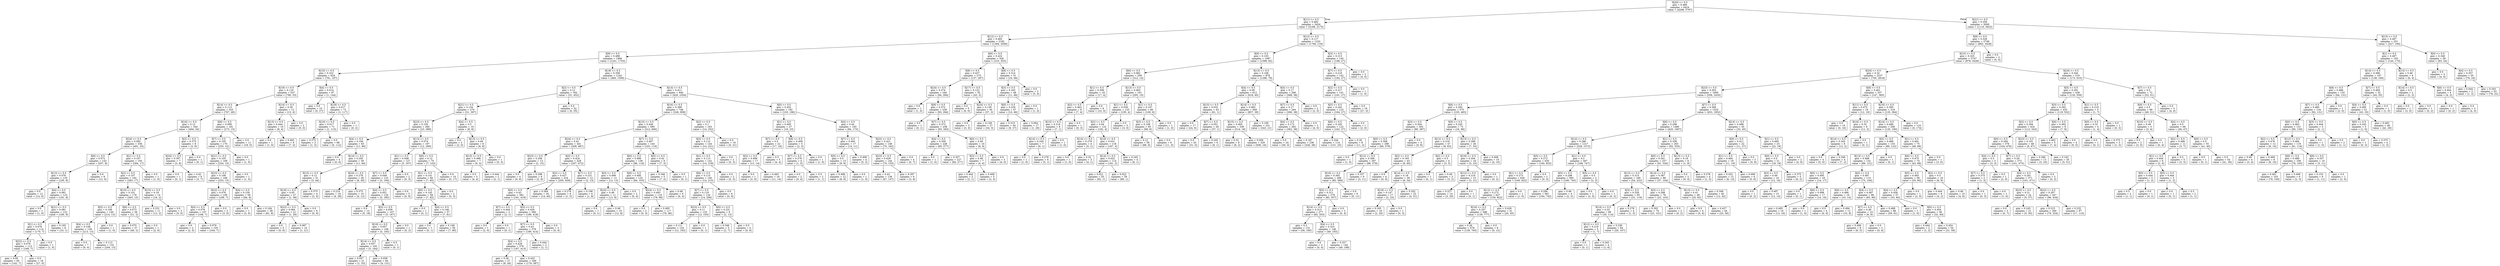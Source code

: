 digraph Tree {
node [shape=box] ;
0 [label="X[20] <= 0.5\ngini = 0.489\nsamples = 6424\nvalue = [4298, 5797]"] ;
1 [label="X[11] <= 0.5\ngini = 0.482\nsamples = 3424\nvalue = [3188, 2175]"] ;
0 -> 1 [labeldistance=2.5, labelangle=45, headlabel="True"] ;
2 [label="X[12] <= 0.5\ngini = 0.482\nsamples = 2192\nvalue = [1394, 2056]"] ;
1 -> 2 ;
3 [label="X[9] <= 0.5\ngini = 0.488\nsamples = 1866\nvalue = [1241, 1703]"] ;
2 -> 3 ;
4 [label="X[10] <= 0.5\ngini = 0.322\nsamples = 624\nvalue = [781, 197]"] ;
3 -> 4 ;
5 [label="X[19] <= 0.5\ngini = 0.119\nsamples = 537\nvalue = [780, 53]"] ;
4 -> 5 ;
6 [label="X[14] <= 0.5\ngini = 0.113\nsamples = 525\nvalue = [767, 49]"] ;
5 -> 6 ;
7 [label="X[16] <= 0.5\ngini = 0.12\nsamples = 344\nvalue = [494, 34]"] ;
6 -> 7 ;
8 [label="X[24] <= 0.5\ngini = 0.092\nsamples = 336\nvalue = [491, 25]"] ;
7 -> 8 ;
9 [label="X[6] <= 0.5\ngini = 0.072\nsamples = 143\nvalue = [207, 8]"] ;
8 -> 9 ;
10 [label="X[13] <= 0.5\ngini = 0.076\nsamples = 135\nvalue = [195, 8]"] ;
9 -> 10 ;
11 [label="gini = 0.0\nsamples = 12\nvalue = [14, 0]"] ;
10 -> 11 ;
12 [label="X[4] <= 0.5\ngini = 0.081\nsamples = 123\nvalue = [181, 8]"] ;
10 -> 12 ;
13 [label="gini = 0.0\nsamples = 1\nvalue = [1, 0]"] ;
12 -> 13 ;
14 [label="X[21] <= 0.5\ngini = 0.081\nsamples = 122\nvalue = [180, 8]"] ;
12 -> 14 ;
15 [label="X[1] <= 0.5\ngini = 0.076\nsamples = 114\nvalue = [170, 7]"] ;
14 -> 15 ;
16 [label="X[22] <= 0.5\ngini = 0.076\nsamples = 113\nvalue = [169, 7]"] ;
15 -> 16 ;
17 [label="gini = 0.09\nsamples = 95\nvalue = [142, 7]"] ;
16 -> 17 ;
18 [label="gini = 0.0\nsamples = 18\nvalue = [27, 0]"] ;
16 -> 18 ;
19 [label="gini = 0.0\nsamples = 1\nvalue = [1, 0]"] ;
15 -> 19 ;
20 [label="gini = 0.165\nsamples = 8\nvalue = [10, 1]"] ;
14 -> 20 ;
21 [label="gini = 0.0\nsamples = 8\nvalue = [12, 0]"] ;
9 -> 21 ;
22 [label="X[1] <= 0.5\ngini = 0.107\nsamples = 193\nvalue = [284, 17]"] ;
8 -> 22 ;
23 [label="X[2] <= 0.5\ngini = 0.107\nsamples = 192\nvalue = [283, 17]"] ;
22 -> 23 ;
24 [label="X[15] <= 0.5\ngini = 0.101\nsamples = 178\nvalue = [265, 15]"] ;
23 -> 24 ;
25 [label="X[5] <= 0.5\ngini = 0.108\nsamples = 140\nvalue = [214, 13]"] ;
24 -> 25 ;
26 [label="X[4] <= 0.5\ngini = 0.108\nsamples = 139\nvalue = [213, 13]"] ;
25 -> 26 ;
27 [label="gini = 0.0\nsamples = 7\nvalue = [9, 0]"] ;
26 -> 27 ;
28 [label="gini = 0.113\nsamples = 132\nvalue = [204, 13]"] ;
26 -> 28 ;
29 [label="gini = 0.0\nsamples = 1\nvalue = [1, 0]"] ;
25 -> 29 ;
30 [label="X[6] <= 0.5\ngini = 0.073\nsamples = 38\nvalue = [51, 2]"] ;
24 -> 30 ;
31 [label="gini = 0.075\nsamples = 37\nvalue = [49, 2]"] ;
30 -> 31 ;
32 [label="gini = 0.0\nsamples = 1\nvalue = [2, 0]"] ;
30 -> 32 ;
33 [label="X[15] <= 0.5\ngini = 0.18\nsamples = 14\nvalue = [18, 2]"] ;
23 -> 33 ;
34 [label="gini = 0.231\nsamples = 11\nvalue = [13, 2]"] ;
33 -> 34 ;
35 [label="gini = 0.0\nsamples = 3\nvalue = [5, 0]"] ;
33 -> 35 ;
36 [label="gini = 0.0\nsamples = 1\nvalue = [1, 0]"] ;
22 -> 36 ;
37 [label="X[2] <= 0.5\ngini = 0.375\nsamples = 8\nvalue = [3, 9]"] ;
7 -> 37 ;
38 [label="X[24] <= 0.5\ngini = 0.397\nsamples = 7\nvalue = [3, 8]"] ;
37 -> 38 ;
39 [label="gini = 0.0\nsamples = 1\nvalue = [0, 1]"] ;
38 -> 39 ;
40 [label="gini = 0.42\nsamples = 6\nvalue = [3, 7]"] ;
38 -> 40 ;
41 [label="gini = 0.0\nsamples = 1\nvalue = [0, 1]"] ;
37 -> 41 ;
42 [label="X[6] <= 0.5\ngini = 0.099\nsamples = 181\nvalue = [273, 15]"] ;
6 -> 42 ;
43 [label="X[7] <= 0.5\ngini = 0.105\nsamples = 170\nvalue = [255, 15]"] ;
42 -> 43 ;
44 [label="X[21] <= 0.5\ngini = 0.105\nsamples = 169\nvalue = [254, 15]"] ;
43 -> 44 ;
45 [label="X[23] <= 0.5\ngini = 0.106\nsamples = 168\nvalue = [253, 15]"] ;
44 -> 45 ;
46 [label="X[22] <= 0.5\ngini = 0.076\nsamples = 109\nvalue = [169, 7]"] ;
45 -> 46 ;
47 [label="X[4] <= 0.5\ngini = 0.078\nsamples = 107\nvalue = [166, 7]"] ;
46 -> 47 ;
48 [label="gini = 0.0\nsamples = 2\nvalue = [2, 0]"] ;
47 -> 48 ;
49 [label="gini = 0.079\nsamples = 105\nvalue = [164, 7]"] ;
47 -> 49 ;
50 [label="gini = 0.0\nsamples = 2\nvalue = [3, 0]"] ;
46 -> 50 ;
51 [label="X[4] <= 0.5\ngini = 0.159\nsamples = 59\nvalue = [84, 8]"] ;
45 -> 51 ;
52 [label="gini = 0.0\nsamples = 1\nvalue = [3, 0]"] ;
51 -> 52 ;
53 [label="gini = 0.164\nsamples = 58\nvalue = [81, 8]"] ;
51 -> 53 ;
54 [label="gini = 0.0\nsamples = 1\nvalue = [1, 0]"] ;
44 -> 54 ;
55 [label="gini = 0.0\nsamples = 1\nvalue = [1, 0]"] ;
43 -> 55 ;
56 [label="gini = 0.0\nsamples = 11\nvalue = [18, 0]"] ;
42 -> 56 ;
57 [label="X[14] <= 0.5\ngini = 0.36\nsamples = 12\nvalue = [13, 4]"] ;
5 -> 57 ;
58 [label="X[13] <= 0.5\ngini = 0.444\nsamples = 10\nvalue = [8, 4]"] ;
57 -> 58 ;
59 [label="gini = 0.0\nsamples = 1\nvalue = [1, 0]"] ;
58 -> 59 ;
60 [label="gini = 0.463\nsamples = 9\nvalue = [7, 4]"] ;
58 -> 60 ;
61 [label="gini = 0.0\nsamples = 2\nvalue = [5, 0]"] ;
57 -> 61 ;
62 [label="X[4] <= 0.5\ngini = 0.014\nsamples = 87\nvalue = [1, 144]"] ;
4 -> 62 ;
63 [label="gini = 0.0\nsamples = 15\nvalue = [0, 27]"] ;
62 -> 63 ;
64 [label="X[18] <= 0.5\ngini = 0.017\nsamples = 72\nvalue = [1, 117]"] ;
62 -> 64 ;
65 [label="X[16] <= 0.5\ngini = 0.017\nsamples = 71\nvalue = [1, 115]"] ;
64 -> 65 ;
66 [label="gini = 0.375\nsamples = 3\nvalue = [1, 3]"] ;
65 -> 66 ;
67 [label="gini = 0.0\nsamples = 68\nvalue = [0, 112]"] ;
65 -> 67 ;
68 [label="gini = 0.0\nsamples = 1\nvalue = [0, 2]"] ;
64 -> 68 ;
69 [label="X[19] <= 0.5\ngini = 0.358\nsamples = 1242\nvalue = [460, 1506]"] ;
3 -> 69 ;
70 [label="X[2] <= 0.5\ngini = 0.12\nsamples = 302\nvalue = [31, 452]"] ;
69 -> 70 ;
71 [label="X[21] <= 0.5\ngini = 0.134\nsamples = 270\nvalue = [31, 397]"] ;
70 -> 71 ;
72 [label="X[23] <= 0.5\ngini = 0.105\nsamples = 260\nvalue = [23, 389]"] ;
71 -> 72 ;
73 [label="X[4] <= 0.5\ngini = 0.194\nsamples = 63\nvalue = [11, 90]"] ;
72 -> 73 ;
74 [label="gini = 0.0\nsamples = 4\nvalue = [0, 6]"] ;
73 -> 74 ;
75 [label="X[14] <= 0.5\ngini = 0.205\nsamples = 59\nvalue = [11, 84]"] ;
73 -> 75 ;
76 [label="X[15] <= 0.5\ngini = 0.12\nsamples = 31\nvalue = [3, 44]"] ;
75 -> 76 ;
77 [label="X[16] <= 0.5\ngini = 0.05\nsamples = 27\nvalue = [1, 38]"] ;
76 -> 77 ;
78 [label="X[22] <= 0.5\ngini = 0.064\nsamples = 21\nvalue = [1, 29]"] ;
77 -> 78 ;
79 [label="gini = 0.0\nsamples = 5\nvalue = [0, 8]"] ;
78 -> 79 ;
80 [label="gini = 0.087\nsamples = 16\nvalue = [1, 21]"] ;
78 -> 80 ;
81 [label="gini = 0.0\nsamples = 6\nvalue = [0, 9]"] ;
77 -> 81 ;
82 [label="gini = 0.375\nsamples = 4\nvalue = [2, 6]"] ;
76 -> 82 ;
83 [label="X[24] <= 0.5\ngini = 0.278\nsamples = 28\nvalue = [8, 40]"] ;
75 -> 83 ;
84 [label="gini = 0.219\nsamples = 18\nvalue = [4, 28]"] ;
83 -> 84 ;
85 [label="gini = 0.375\nsamples = 10\nvalue = [4, 12]"] ;
83 -> 85 ;
86 [label="X[13] <= 0.5\ngini = 0.074\nsamples = 197\nvalue = [12, 299]"] ;
72 -> 86 ;
87 [label="X[1] <= 0.5\ngini = 0.048\nsamples = 127\nvalue = [5, 197]"] ;
86 -> 87 ;
88 [label="X[7] <= 0.5\ngini = 0.049\nsamples = 125\nvalue = [5, 194]"] ;
87 -> 88 ;
89 [label="X[4] <= 0.5\ngini = 0.051\nsamples = 120\nvalue = [5, 185]"] ;
88 -> 89 ;
90 [label="gini = 0.0\nsamples = 13\nvalue = [0, 18]"] ;
89 -> 90 ;
91 [label="X[3] <= 0.5\ngini = 0.056\nsamples = 107\nvalue = [5, 167]"] ;
89 -> 91 ;
92 [label="X[16] <= 0.5\ngini = 0.057\nsamples = 106\nvalue = [5, 165]"] ;
91 -> 92 ;
93 [label="X[14] <= 0.5\ngini = 0.057\nsamples = 105\nvalue = [5, 164]"] ;
92 -> 93 ;
94 [label="gini = 0.057\nsamples = 21\nvalue = [1, 33]"] ;
93 -> 94 ;
95 [label="gini = 0.058\nsamples = 84\nvalue = [4, 131]"] ;
93 -> 95 ;
96 [label="gini = 0.0\nsamples = 1\nvalue = [0, 1]"] ;
92 -> 96 ;
97 [label="gini = 0.0\nsamples = 1\nvalue = [0, 2]"] ;
91 -> 97 ;
98 [label="gini = 0.0\nsamples = 5\nvalue = [0, 9]"] ;
88 -> 98 ;
99 [label="gini = 0.0\nsamples = 2\nvalue = [0, 3]"] ;
87 -> 99 ;
100 [label="X[6] <= 0.5\ngini = 0.12\nsamples = 70\nvalue = [7, 102]"] ;
86 -> 100 ;
101 [label="X[1] <= 0.5\ngini = 0.141\nsamples = 60\nvalue = [7, 85]"] ;
100 -> 101 ;
102 [label="X[0] <= 0.5\ngini = 0.145\nsamples = 58\nvalue = [7, 82]"] ;
101 -> 102 ;
103 [label="gini = 0.0\nsamples = 1\nvalue = [0, 1]"] ;
102 -> 103 ;
104 [label="X[4] <= 0.5\ngini = 0.146\nsamples = 57\nvalue = [7, 81]"] ;
102 -> 104 ;
105 [label="gini = 0.0\nsamples = 1\nvalue = [0, 1]"] ;
104 -> 105 ;
106 [label="gini = 0.148\nsamples = 56\nvalue = [7, 80]"] ;
104 -> 106 ;
107 [label="gini = 0.0\nsamples = 2\nvalue = [0, 3]"] ;
101 -> 107 ;
108 [label="gini = 0.0\nsamples = 10\nvalue = [0, 17]"] ;
100 -> 108 ;
109 [label="X[4] <= 0.5\ngini = 0.5\nsamples = 10\nvalue = [8, 8]"] ;
71 -> 109 ;
110 [label="gini = 0.0\nsamples = 2\nvalue = [2, 0]"] ;
109 -> 110 ;
111 [label="X[13] <= 0.5\ngini = 0.49\nsamples = 8\nvalue = [6, 8]"] ;
109 -> 111 ;
112 [label="X[15] <= 0.5\ngini = 0.496\nsamples = 7\nvalue = [6, 5]"] ;
111 -> 112 ;
113 [label="gini = 0.5\nsamples = 5\nvalue = [4, 4]"] ;
112 -> 113 ;
114 [label="gini = 0.444\nsamples = 2\nvalue = [2, 1]"] ;
112 -> 114 ;
115 [label="gini = 0.0\nsamples = 1\nvalue = [0, 3]"] ;
111 -> 115 ;
116 [label="gini = 0.0\nsamples = 32\nvalue = [0, 55]"] ;
70 -> 116 ;
117 [label="X[14] <= 0.5\ngini = 0.411\nsamples = 940\nvalue = [429, 1054]"] ;
69 -> 117 ;
118 [label="X[16] <= 0.5\ngini = 0.399\nsamples = 748\nvalue = [326, 858]"] ;
117 -> 118 ;
119 [label="X[15] <= 0.5\ngini = 0.449\nsamples = 585\nvalue = [312, 606]"] ;
118 -> 119 ;
120 [label="X[24] <= 0.5\ngini = 0.42\nsamples = 441\nvalue = [209, 487]"] ;
119 -> 120 ;
121 [label="X[23] <= 0.5\ngini = 0.208\nsamples = 13\nvalue = [2, 15]"] ;
120 -> 121 ;
122 [label="gini = 0.0\nsamples = 4\nvalue = [0, 6]"] ;
121 -> 122 ;
123 [label="gini = 0.298\nsamples = 9\nvalue = [2, 9]"] ;
121 -> 123 ;
124 [label="X[3] <= 0.5\ngini = 0.424\nsamples = 428\nvalue = [207, 472]"] ;
120 -> 124 ;
125 [label="X[2] <= 0.5\ngini = 0.427\nsamples = 416\nvalue = [205, 459]"] ;
124 -> 125 ;
126 [label="X[0] <= 0.5\ngini = 0.43\nsamples = 382\nvalue = [191, 419]"] ;
125 -> 126 ;
127 [label="X[7] <= 0.5\ngini = 0.444\nsamples = 2\nvalue = [2, 1]"] ;
126 -> 127 ;
128 [label="gini = 0.0\nsamples = 1\nvalue = [2, 0]"] ;
127 -> 128 ;
129 [label="gini = 0.0\nsamples = 1\nvalue = [0, 1]"] ;
127 -> 129 ;
130 [label="X[5] <= 0.5\ngini = 0.429\nsamples = 380\nvalue = [189, 418]"] ;
126 -> 130 ;
131 [label="X[7] <= 0.5\ngini = 0.43\nsamples = 378\nvalue = [189, 414]"] ;
130 -> 131 ;
132 [label="X[4] <= 0.5\ngini = 0.429\nsamples = 376\nvalue = [187, 413]"] ;
131 -> 132 ;
133 [label="gini = 0.36\nsamples = 27\nvalue = [8, 26]"] ;
132 -> 133 ;
134 [label="gini = 0.432\nsamples = 349\nvalue = [179, 387]"] ;
132 -> 134 ;
135 [label="gini = 0.444\nsamples = 2\nvalue = [2, 1]"] ;
131 -> 135 ;
136 [label="gini = 0.0\nsamples = 2\nvalue = [0, 4]"] ;
130 -> 136 ;
137 [label="gini = 0.384\nsamples = 34\nvalue = [14, 40]"] ;
125 -> 137 ;
138 [label="X[7] <= 0.5\ngini = 0.231\nsamples = 12\nvalue = [2, 13]"] ;
124 -> 138 ;
139 [label="gini = 0.278\nsamples = 6\nvalue = [1, 5]"] ;
138 -> 139 ;
140 [label="gini = 0.198\nsamples = 6\nvalue = [1, 8]"] ;
138 -> 140 ;
141 [label="X[7] <= 0.5\ngini = 0.497\nsamples = 144\nvalue = [103, 119]"] ;
119 -> 141 ;
142 [label="X[0] <= 0.5\ngini = 0.496\nsamples = 138\nvalue = [96, 116]"] ;
141 -> 142 ;
143 [label="X[3] <= 0.5\ngini = 0.499\nsamples = 13\nvalue = [12, 13]"] ;
142 -> 143 ;
144 [label="X[24] <= 0.5\ngini = 0.49\nsamples = 11\nvalue = [12, 9]"] ;
143 -> 144 ;
145 [label="gini = 0.0\nsamples = 1\nvalue = [0, 1]"] ;
144 -> 145 ;
146 [label="gini = 0.48\nsamples = 10\nvalue = [12, 8]"] ;
144 -> 146 ;
147 [label="gini = 0.0\nsamples = 2\nvalue = [0, 4]"] ;
143 -> 147 ;
148 [label="X[6] <= 0.5\ngini = 0.495\nsamples = 125\nvalue = [84, 103]"] ;
142 -> 148 ;
149 [label="X[24] <= 0.5\ngini = 0.493\nsamples = 119\nvalue = [78, 99]"] ;
148 -> 149 ;
150 [label="gini = 0.0\nsamples = 2\nvalue = [0, 3]"] ;
149 -> 150 ;
151 [label="gini = 0.495\nsamples = 117\nvalue = [78, 96]"] ;
149 -> 151 ;
152 [label="gini = 0.48\nsamples = 6\nvalue = [6, 4]"] ;
148 -> 152 ;
153 [label="X[0] <= 0.5\ngini = 0.42\nsamples = 6\nvalue = [7, 3]"] ;
141 -> 153 ;
154 [label="gini = 0.346\nsamples = 5\nvalue = [7, 2]"] ;
153 -> 154 ;
155 [label="gini = 0.0\nsamples = 1\nvalue = [0, 1]"] ;
153 -> 155 ;
156 [label="X[2] <= 0.5\ngini = 0.1\nsamples = 163\nvalue = [14, 252]"] ;
118 -> 156 ;
157 [label="X[5] <= 0.5\ngini = 0.112\nsamples = 144\nvalue = [14, 221]"] ;
156 -> 157 ;
158 [label="X[1] <= 0.5\ngini = 0.113\nsamples = 142\nvalue = [14, 218]"] ;
157 -> 158 ;
159 [label="X[6] <= 0.5\ngini = 0.115\nsamples = 140\nvalue = [14, 215]"] ;
158 -> 159 ;
160 [label="X[7] <= 0.5\ngini = 0.119\nsamples = 134\nvalue = [14, 206]"] ;
159 -> 160 ;
161 [label="X[23] <= 0.5\ngini = 0.11\nsamples = 125\nvalue = [12, 193]"] ;
160 -> 161 ;
162 [label="gini = 0.111\nsamples = 124\nvalue = [12, 192]"] ;
161 -> 162 ;
163 [label="gini = 0.0\nsamples = 1\nvalue = [0, 1]"] ;
161 -> 163 ;
164 [label="X[0] <= 0.5\ngini = 0.231\nsamples = 9\nvalue = [2, 13]"] ;
160 -> 164 ;
165 [label="gini = 0.346\nsamples = 5\nvalue = [2, 7]"] ;
164 -> 165 ;
166 [label="gini = 0.0\nsamples = 4\nvalue = [0, 6]"] ;
164 -> 166 ;
167 [label="gini = 0.0\nsamples = 6\nvalue = [0, 9]"] ;
159 -> 167 ;
168 [label="gini = 0.0\nsamples = 2\nvalue = [0, 3]"] ;
158 -> 168 ;
169 [label="gini = 0.0\nsamples = 2\nvalue = [0, 3]"] ;
157 -> 169 ;
170 [label="gini = 0.0\nsamples = 19\nvalue = [0, 31]"] ;
156 -> 170 ;
171 [label="X[0] <= 0.5\ngini = 0.452\nsamples = 192\nvalue = [103, 196]"] ;
117 -> 171 ;
172 [label="X[1] <= 0.5\ngini = 0.495\nsamples = 27\nvalue = [19, 23]"] ;
171 -> 172 ;
173 [label="X[7] <= 0.5\ngini = 0.5\nsamples = 22\nvalue = [17, 18]"] ;
172 -> 173 ;
174 [label="X[2] <= 0.5\ngini = 0.499\nsamples = 17\nvalue = [13, 14]"] ;
173 -> 174 ;
175 [label="gini = 0.0\nsamples = 1\nvalue = [2, 0]"] ;
174 -> 175 ;
176 [label="gini = 0.493\nsamples = 16\nvalue = [11, 14]"] ;
174 -> 176 ;
177 [label="gini = 0.5\nsamples = 5\nvalue = [4, 4]"] ;
173 -> 177 ;
178 [label="X[6] <= 0.5\ngini = 0.408\nsamples = 5\nvalue = [2, 5]"] ;
172 -> 178 ;
179 [label="X[7] <= 0.5\ngini = 0.278\nsamples = 4\nvalue = [1, 5]"] ;
178 -> 179 ;
180 [label="gini = 0.0\nsamples = 2\nvalue = [0, 4]"] ;
179 -> 180 ;
181 [label="gini = 0.5\nsamples = 2\nvalue = [1, 1]"] ;
179 -> 181 ;
182 [label="gini = 0.0\nsamples = 1\nvalue = [1, 0]"] ;
178 -> 182 ;
183 [label="X[4] <= 0.5\ngini = 0.44\nsamples = 165\nvalue = [84, 173]"] ;
171 -> 183 ;
184 [label="X[7] <= 0.5\ngini = 0.493\nsamples = 17\nvalue = [14, 11]"] ;
183 -> 184 ;
185 [label="X[5] <= 0.5\ngini = 0.5\nsamples = 13\nvalue = [9, 9]"] ;
184 -> 185 ;
186 [label="gini = 0.498\nsamples = 12\nvalue = [8, 9]"] ;
185 -> 186 ;
187 [label="gini = 0.0\nsamples = 1\nvalue = [1, 0]"] ;
185 -> 187 ;
188 [label="gini = 0.408\nsamples = 4\nvalue = [5, 2]"] ;
184 -> 188 ;
189 [label="X[22] <= 0.5\ngini = 0.421\nsamples = 148\nvalue = [70, 162]"] ;
183 -> 189 ;
190 [label="X[23] <= 0.5\ngini = 0.429\nsamples = 144\nvalue = [70, 155]"] ;
189 -> 190 ;
191 [label="gini = 0.43\nsamples = 138\nvalue = [67, 147]"] ;
190 -> 191 ;
192 [label="gini = 0.397\nsamples = 6\nvalue = [3, 8]"] ;
190 -> 192 ;
193 [label="gini = 0.0\nsamples = 4\nvalue = [0, 7]"] ;
189 -> 193 ;
194 [label="X[6] <= 0.5\ngini = 0.422\nsamples = 326\nvalue = [153, 353]"] ;
2 -> 194 ;
195 [label="X[8] <= 0.5\ngini = 0.437\nsamples = 275\nvalue = [137, 287]"] ;
194 -> 195 ;
196 [label="X[24] <= 0.5\ngini = 0.374\nsamples = 240\nvalue = [94, 284]"] ;
195 -> 196 ;
197 [label="gini = 0.0\nsamples = 1\nvalue = [1, 0]"] ;
196 -> 197 ;
198 [label="X[9] <= 0.5\ngini = 0.372\nsamples = 239\nvalue = [93, 284]"] ;
196 -> 198 ;
199 [label="gini = 0.0\nsamples = 1\nvalue = [0, 1]"] ;
198 -> 199 ;
200 [label="X[7] <= 0.5\ngini = 0.372\nsamples = 238\nvalue = [93, 283]"] ;
198 -> 200 ;
201 [label="X[4] <= 0.5\ngini = 0.359\nsamples = 228\nvalue = [85, 277]"] ;
200 -> 201 ;
202 [label="gini = 0.0\nsamples = 1\nvalue = [1, 0]"] ;
201 -> 202 ;
203 [label="gini = 0.357\nsamples = 227\nvalue = [84, 277]"] ;
201 -> 203 ;
204 [label="X[0] <= 0.5\ngini = 0.49\nsamples = 10\nvalue = [8, 6]"] ;
200 -> 204 ;
205 [label="X[3] <= 0.5\ngini = 0.48\nsamples = 7\nvalue = [4, 6]"] ;
204 -> 205 ;
206 [label="gini = 0.444\nsamples = 2\nvalue = [2, 1]"] ;
205 -> 206 ;
207 [label="gini = 0.408\nsamples = 5\nvalue = [2, 5]"] ;
205 -> 207 ;
208 [label="gini = 0.0\nsamples = 3\nvalue = [4, 0]"] ;
204 -> 208 ;
209 [label="X[17] <= 0.5\ngini = 0.122\nsamples = 35\nvalue = [43, 3]"] ;
195 -> 209 ;
210 [label="gini = 0.0\nsamples = 5\nvalue = [6, 0]"] ;
209 -> 210 ;
211 [label="X[24] <= 0.5\ngini = 0.139\nsamples = 30\nvalue = [37, 3]"] ;
209 -> 211 ;
212 [label="gini = 0.0\nsamples = 3\nvalue = [3, 0]"] ;
211 -> 212 ;
213 [label="gini = 0.149\nsamples = 27\nvalue = [34, 3]"] ;
211 -> 213 ;
214 [label="X[8] <= 0.5\ngini = 0.314\nsamples = 51\nvalue = [16, 66]"] ;
194 -> 214 ;
215 [label="X[3] <= 0.5\ngini = 0.245\nsamples = 48\nvalue = [11, 66]"] ;
214 -> 215 ;
216 [label="X[0] <= 0.5\ngini = 0.229\nsamples = 47\nvalue = [10, 66]"] ;
215 -> 216 ;
217 [label="gini = 0.315\nsamples = 30\nvalue = [9, 37]"] ;
216 -> 217 ;
218 [label="gini = 0.064\nsamples = 17\nvalue = [1, 29]"] ;
216 -> 218 ;
219 [label="gini = 0.0\nsamples = 1\nvalue = [1, 0]"] ;
215 -> 219 ;
220 [label="gini = 0.0\nsamples = 3\nvalue = [5, 0]"] ;
214 -> 220 ;
221 [label="X[12] <= 0.5\ngini = 0.117\nsamples = 1232\nvalue = [1794, 119]"] ;
1 -> 221 ;
222 [label="X[0] <= 0.5\ngini = 0.103\nsamples = 1087\nvalue = [1598, 92]"] ;
221 -> 222 ;
223 [label="X[6] <= 0.5\ngini = 0.082\nsamples = 209\nvalue = [312, 14]"] ;
222 -> 223 ;
224 [label="X[1] <= 0.5\ngini = 0.308\nsamples = 18\nvalue = [17, 4]"] ;
223 -> 224 ;
225 [label="X[2] <= 0.5\ngini = 0.463\nsamples = 9\nvalue = [7, 4]"] ;
224 -> 225 ;
226 [label="X[15] <= 0.5\ngini = 0.219\nsamples = 8\nvalue = [7, 1]"] ;
225 -> 226 ;
227 [label="X[14] <= 0.5\ngini = 0.245\nsamples = 7\nvalue = [6, 1]"] ;
226 -> 227 ;
228 [label="gini = 0.0\nsamples = 1\nvalue = [1, 0]"] ;
227 -> 228 ;
229 [label="gini = 0.278\nsamples = 6\nvalue = [5, 1]"] ;
227 -> 229 ;
230 [label="gini = 0.0\nsamples = 1\nvalue = [1, 0]"] ;
226 -> 230 ;
231 [label="gini = 0.0\nsamples = 1\nvalue = [0, 3]"] ;
225 -> 231 ;
232 [label="gini = 0.0\nsamples = 9\nvalue = [10, 0]"] ;
224 -> 232 ;
233 [label="X[13] <= 0.5\ngini = 0.063\nsamples = 191\nvalue = [295, 10]"] ;
223 -> 233 ;
234 [label="X[1] <= 0.5\ngini = 0.039\nsamples = 125\nvalue = [195, 4]"] ;
233 -> 234 ;
235 [label="X[2] <= 0.5\ngini = 0.04\nsamples = 122\nvalue = [192, 4]"] ;
234 -> 235 ;
236 [label="X[14] <= 0.5\ngini = 0.278\nsamples = 4\nvalue = [5, 1]"] ;
235 -> 236 ;
237 [label="gini = 0.0\nsamples = 1\nvalue = [1, 0]"] ;
236 -> 237 ;
238 [label="gini = 0.32\nsamples = 3\nvalue = [4, 1]"] ;
236 -> 238 ;
239 [label="X[16] <= 0.5\ngini = 0.031\nsamples = 118\nvalue = [187, 3]"] ;
235 -> 239 ;
240 [label="X[14] <= 0.5\ngini = 0.022\nsamples = 114\nvalue = [181, 2]"] ;
239 -> 240 ;
241 [label="gini = 0.021\nsamples = 55\nvalue = [92, 1]"] ;
240 -> 241 ;
242 [label="gini = 0.022\nsamples = 59\nvalue = [89, 1]"] ;
240 -> 242 ;
243 [label="gini = 0.245\nsamples = 4\nvalue = [6, 1]"] ;
239 -> 243 ;
244 [label="gini = 0.0\nsamples = 3\nvalue = [3, 0]"] ;
234 -> 244 ;
245 [label="X[1] <= 0.5\ngini = 0.107\nsamples = 66\nvalue = [100, 6]"] ;
233 -> 245 ;
246 [label="X[3] <= 0.5\ngini = 0.108\nsamples = 65\nvalue = [99, 6]"] ;
245 -> 246 ;
247 [label="gini = 0.12\nsamples = 59\nvalue = [88, 6]"] ;
246 -> 247 ;
248 [label="gini = 0.0\nsamples = 6\nvalue = [11, 0]"] ;
246 -> 248 ;
249 [label="gini = 0.0\nsamples = 1\nvalue = [1, 0]"] ;
245 -> 249 ;
250 [label="X[13] <= 0.5\ngini = 0.108\nsamples = 878\nvalue = [1286, 78]"] ;
222 -> 250 ;
251 [label="X[4] <= 0.5\ngini = 0.08\nsamples = 612\nvalue = [918, 40]"] ;
250 -> 251 ;
252 [label="X[15] <= 0.5\ngini = 0.032\nsamples = 43\nvalue = [61, 1]"] ;
251 -> 252 ;
253 [label="gini = 0.0\nsamples = 17\nvalue = [24, 0]"] ;
252 -> 253 ;
254 [label="X[7] <= 0.5\ngini = 0.051\nsamples = 26\nvalue = [37, 1]"] ;
252 -> 254 ;
255 [label="gini = 0.0\nsamples = 20\nvalue = [31, 0]"] ;
254 -> 255 ;
256 [label="gini = 0.245\nsamples = 6\nvalue = [6, 1]"] ;
254 -> 256 ;
257 [label="X[14] <= 0.5\ngini = 0.083\nsamples = 569\nvalue = [857, 39]"] ;
251 -> 257 ;
258 [label="X[15] <= 0.5\ngini = 0.065\nsamples = 338\nvalue = [514, 18]"] ;
257 -> 258 ;
259 [label="gini = 0.32\nsamples = 9\nvalue = [8, 2]"] ;
258 -> 259 ;
260 [label="gini = 0.059\nsamples = 329\nvalue = [506, 16]"] ;
258 -> 260 ;
261 [label="gini = 0.109\nsamples = 231\nvalue = [343, 21]"] ;
257 -> 261 ;
262 [label="X[5] <= 0.5\ngini = 0.17\nsamples = 266\nvalue = [368, 38]"] ;
250 -> 262 ;
263 [label="X[7] <= 0.5\ngini = 0.17\nsamples = 264\nvalue = [366, 38]"] ;
262 -> 263 ;
264 [label="X[4] <= 0.5\ngini = 0.172\nsamples = 262\nvalue = [362, 38]"] ;
263 -> 264 ;
265 [label="gini = 0.0\nsamples = 24\nvalue = [36, 0]"] ;
264 -> 265 ;
266 [label="gini = 0.187\nsamples = 238\nvalue = [326, 38]"] ;
264 -> 266 ;
267 [label="gini = 0.0\nsamples = 2\nvalue = [4, 0]"] ;
263 -> 267 ;
268 [label="gini = 0.0\nsamples = 2\nvalue = [2, 0]"] ;
262 -> 268 ;
269 [label="X[3] <= 0.5\ngini = 0.213\nsamples = 145\nvalue = [196, 27]"] ;
221 -> 269 ;
270 [label="X[7] <= 0.5\ngini = 0.216\nsamples = 142\nvalue = [192, 27]"] ;
269 -> 270 ;
271 [label="X[2] <= 0.5\ngini = 0.217\nsamples = 141\nvalue = [191, 27]"] ;
270 -> 271 ;
272 [label="X[5] <= 0.5\ngini = 0.243\nsamples = 123\nvalue = [164, 27]"] ;
271 -> 272 ;
273 [label="X[6] <= 0.5\ngini = 0.245\nsamples = 122\nvalue = [162, 27]"] ;
272 -> 273 ;
274 [label="gini = 0.244\nsamples = 114\nvalue = [151, 25]"] ;
273 -> 274 ;
275 [label="gini = 0.26\nsamples = 8\nvalue = [11, 2]"] ;
273 -> 275 ;
276 [label="gini = 0.0\nsamples = 1\nvalue = [2, 0]"] ;
272 -> 276 ;
277 [label="gini = 0.0\nsamples = 18\nvalue = [27, 0]"] ;
271 -> 277 ;
278 [label="gini = 0.0\nsamples = 1\nvalue = [1, 0]"] ;
270 -> 278 ;
279 [label="gini = 0.0\nsamples = 3\nvalue = [4, 0]"] ;
269 -> 279 ;
280 [label="X[21] <= 0.5\ngini = 0.359\nsamples = 3000\nvalue = [1110, 3622]"] ;
0 -> 280 [labeldistance=2.5, labelangle=-45, headlabel="False"] ;
281 [label="X[8] <= 0.5\ngini = 0.326\nsamples = 2749\nvalue = [883, 3428]"] ;
280 -> 281 ;
282 [label="X[15] <= 0.5\ngini = 0.325\nsamples = 2747\nvalue = [878, 3428]"] ;
281 -> 282 ;
283 [label="X[24] <= 0.5\ngini = 0.32\nsamples = 2237\nvalue = [705, 2818]"] ;
282 -> 283 ;
284 [label="X[23] <= 0.5\ngini = 0.303\nsamples = 1900\nvalue = [558, 2435]"] ;
283 -> 284 ;
285 [label="X[6] <= 0.5\ngini = 0.293\nsamples = 375\nvalue = [105, 483]"] ;
284 -> 285 ;
286 [label="X[3] <= 0.5\ngini = 0.304\nsamples = 302\nvalue = [89, 387]"] ;
285 -> 286 ;
287 [label="X[0] <= 0.5\ngini = 0.308\nsamples = 298\nvalue = [89, 379]"] ;
286 -> 287 ;
288 [label="gini = 0.0\nsamples = 1\nvalue = [1, 0]"] ;
287 -> 288 ;
289 [label="X[12] <= 0.5\ngini = 0.306\nsamples = 297\nvalue = [88, 379]"] ;
287 -> 289 ;
290 [label="X[16] <= 0.5\ngini = 0.305\nsamples = 288\nvalue = [85, 368]"] ;
289 -> 290 ;
291 [label="X[5] <= 0.5\ngini = 0.311\nsamples = 279\nvalue = [85, 357]"] ;
290 -> 291 ;
292 [label="X[14] <= 0.5\ngini = 0.313\nsamples = 277\nvalue = [85, 353]"] ;
291 -> 292 ;
293 [label="gini = 0.3\nsamples = 131\nvalue = [36, 160]"] ;
292 -> 293 ;
294 [label="X[4] <= 0.5\ngini = 0.323\nsamples = 146\nvalue = [49, 193]"] ;
292 -> 294 ;
295 [label="gini = 0.0\nsamples = 2\nvalue = [0, 4]"] ;
294 -> 295 ;
296 [label="gini = 0.327\nsamples = 144\nvalue = [49, 189]"] ;
294 -> 296 ;
297 [label="gini = 0.0\nsamples = 2\nvalue = [0, 4]"] ;
291 -> 297 ;
298 [label="gini = 0.0\nsamples = 9\nvalue = [0, 11]"] ;
290 -> 298 ;
299 [label="gini = 0.337\nsamples = 9\nvalue = [3, 11]"] ;
289 -> 299 ;
300 [label="gini = 0.0\nsamples = 4\nvalue = [0, 8]"] ;
286 -> 300 ;
301 [label="X[0] <= 0.5\ngini = 0.245\nsamples = 73\nvalue = [16, 96]"] ;
285 -> 301 ;
302 [label="X[12] <= 0.5\ngini = 0.219\nsamples = 47\nvalue = [9, 63]"] ;
301 -> 302 ;
303 [label="X[2] <= 0.5\ngini = 0.165\nsamples = 43\nvalue = [6, 60]"] ;
302 -> 303 ;
304 [label="gini = 0.0\nsamples = 4\nvalue = [0, 6]"] ;
303 -> 304 ;
305 [label="X[14] <= 0.5\ngini = 0.18\nsamples = 39\nvalue = [6, 54]"] ;
303 -> 305 ;
306 [label="X[16] <= 0.5\ngini = 0.147\nsamples = 17\nvalue = [2, 23]"] ;
305 -> 306 ;
307 [label="gini = 0.165\nsamples = 16\nvalue = [2, 20]"] ;
306 -> 307 ;
308 [label="gini = 0.0\nsamples = 1\nvalue = [0, 3]"] ;
306 -> 308 ;
309 [label="gini = 0.202\nsamples = 22\nvalue = [4, 31]"] ;
305 -> 309 ;
310 [label="X[2] <= 0.5\ngini = 0.5\nsamples = 4\nvalue = [3, 3]"] ;
302 -> 310 ;
311 [label="gini = 0.0\nsamples = 1\nvalue = [0, 1]"] ;
310 -> 311 ;
312 [label="gini = 0.48\nsamples = 3\nvalue = [3, 2]"] ;
310 -> 312 ;
313 [label="X[13] <= 0.5\ngini = 0.289\nsamples = 26\nvalue = [7, 33]"] ;
301 -> 313 ;
314 [label="X[16] <= 0.5\ngini = 0.204\nsamples = 16\nvalue = [3, 23]"] ;
313 -> 314 ;
315 [label="X[12] <= 0.5\ngini = 0.219\nsamples = 15\nvalue = [3, 21]"] ;
314 -> 315 ;
316 [label="gini = 0.227\nsamples = 14\nvalue = [3, 20]"] ;
315 -> 316 ;
317 [label="gini = 0.0\nsamples = 1\nvalue = [0, 1]"] ;
315 -> 317 ;
318 [label="gini = 0.0\nsamples = 1\nvalue = [0, 2]"] ;
314 -> 318 ;
319 [label="gini = 0.408\nsamples = 10\nvalue = [4, 10]"] ;
313 -> 319 ;
320 [label="X[7] <= 0.5\ngini = 0.306\nsamples = 1525\nvalue = [453, 1952]"] ;
284 -> 320 ;
321 [label="X[6] <= 0.5\ngini = 0.296\nsamples = 1480\nvalue = [420, 1907]"] ;
320 -> 321 ;
322 [label="X[14] <= 0.5\ngini = 0.286\nsamples = 1217\nvalue = [328, 1572]"] ;
321 -> 322 ;
323 [label="X[5] <= 0.5\ngini = 0.272\nsamples = 630\nvalue = [160, 825]"] ;
322 -> 323 ;
324 [label="X[1] <= 0.5\ngini = 0.273\nsamples = 628\nvalue = [160, 822]"] ;
323 -> 324 ;
325 [label="X[12] <= 0.5\ngini = 0.272\nsamples = 627\nvalue = [159, 822]"] ;
324 -> 325 ;
326 [label="X[16] <= 0.5\ngini = 0.257\nsamples = 586\nvalue = [139, 777]"] ;
325 -> 326 ;
327 [label="gini = 0.26\nsamples = 578\nvalue = [139, 765]"] ;
326 -> 327 ;
328 [label="gini = 0.0\nsamples = 8\nvalue = [0, 12]"] ;
326 -> 328 ;
329 [label="gini = 0.426\nsamples = 41\nvalue = [20, 45]"] ;
325 -> 329 ;
330 [label="gini = 0.0\nsamples = 1\nvalue = [1, 0]"] ;
324 -> 330 ;
331 [label="gini = 0.0\nsamples = 2\nvalue = [0, 3]"] ;
323 -> 331 ;
332 [label="X[1] <= 0.5\ngini = 0.3\nsamples = 587\nvalue = [168, 747]"] ;
322 -> 332 ;
333 [label="X[5] <= 0.5\ngini = 0.298\nsamples = 585\nvalue = [166, 745]"] ;
332 -> 333 ;
334 [label="gini = 0.296\nsamples = 581\nvalue = [164, 742]"] ;
333 -> 334 ;
335 [label="gini = 0.48\nsamples = 4\nvalue = [2, 3]"] ;
333 -> 335 ;
336 [label="X[5] <= 0.5\ngini = 0.5\nsamples = 2\nvalue = [2, 2]"] ;
332 -> 336 ;
337 [label="gini = 0.0\nsamples = 1\nvalue = [2, 0]"] ;
336 -> 337 ;
338 [label="gini = 0.0\nsamples = 1\nvalue = [0, 2]"] ;
336 -> 338 ;
339 [label="X[1] <= 0.5\ngini = 0.338\nsamples = 263\nvalue = [92, 335]"] ;
321 -> 339 ;
340 [label="X[0] <= 0.5\ngini = 0.341\nsamples = 257\nvalue = [91, 326]"] ;
339 -> 340 ;
341 [label="X[13] <= 0.5\ngini = 0.315\nsamples = 169\nvalue = [54, 222]"] ;
340 -> 341 ;
342 [label="X[3] <= 0.5\ngini = 0.328\nsamples = 93\nvalue = [31, 119]"] ;
341 -> 342 ;
343 [label="X[14] <= 0.5\ngini = 0.33\nsamples = 89\nvalue = [30, 114]"] ;
342 -> 343 ;
344 [label="X[12] <= 0.5\ngini = 0.219\nsamples = 5\nvalue = [1, 7]"] ;
343 -> 344 ;
345 [label="gini = 0.0\nsamples = 1\nvalue = [0, 1]"] ;
344 -> 345 ;
346 [label="gini = 0.245\nsamples = 4\nvalue = [1, 6]"] ;
344 -> 346 ;
347 [label="gini = 0.336\nsamples = 84\nvalue = [29, 107]"] ;
343 -> 347 ;
348 [label="gini = 0.278\nsamples = 4\nvalue = [1, 5]"] ;
342 -> 348 ;
349 [label="X[3] <= 0.5\ngini = 0.298\nsamples = 76\nvalue = [23, 103]"] ;
341 -> 349 ;
350 [label="gini = 0.302\nsamples = 74\nvalue = [23, 101]"] ;
349 -> 350 ;
351 [label="gini = 0.0\nsamples = 2\nvalue = [0, 2]"] ;
349 -> 351 ;
352 [label="X[14] <= 0.5\ngini = 0.387\nsamples = 88\nvalue = [37, 104]"] ;
340 -> 352 ;
353 [label="X[13] <= 0.5\ngini = 0.41\nsamples = 48\nvalue = [25, 62]"] ;
352 -> 353 ;
354 [label="gini = 0.0\nsamples = 4\nvalue = [0, 6]"] ;
353 -> 354 ;
355 [label="gini = 0.427\nsamples = 44\nvalue = [25, 56]"] ;
353 -> 355 ;
356 [label="gini = 0.346\nsamples = 40\nvalue = [12, 42]"] ;
352 -> 356 ;
357 [label="X[13] <= 0.5\ngini = 0.18\nsamples = 6\nvalue = [1, 9]"] ;
339 -> 357 ;
358 [label="gini = 0.0\nsamples = 2\nvalue = [0, 4]"] ;
357 -> 358 ;
359 [label="gini = 0.278\nsamples = 4\nvalue = [1, 5]"] ;
357 -> 359 ;
360 [label="X[14] <= 0.5\ngini = 0.488\nsamples = 45\nvalue = [33, 45]"] ;
320 -> 360 ;
361 [label="X[0] <= 0.5\ngini = 0.411\nsamples = 22\nvalue = [11, 27]"] ;
360 -> 361 ;
362 [label="X[1] <= 0.5\ngini = 0.464\nsamples = 19\nvalue = [11, 19]"] ;
361 -> 362 ;
363 [label="gini = 0.432\nsamples = 13\nvalue = [6, 13]"] ;
362 -> 363 ;
364 [label="gini = 0.496\nsamples = 6\nvalue = [5, 6]"] ;
362 -> 364 ;
365 [label="gini = 0.0\nsamples = 3\nvalue = [0, 8]"] ;
361 -> 365 ;
366 [label="X[1] <= 0.5\ngini = 0.495\nsamples = 23\nvalue = [22, 18]"] ;
360 -> 366 ;
367 [label="X[0] <= 0.5\ngini = 0.5\nsamples = 21\nvalue = [18, 18]"] ;
366 -> 367 ;
368 [label="X[3] <= 0.5\ngini = 0.49\nsamples = 16\nvalue = [12, 16]"] ;
367 -> 368 ;
369 [label="gini = 0.0\nsamples = 1\nvalue = [0, 2]"] ;
368 -> 369 ;
370 [label="gini = 0.497\nsamples = 15\nvalue = [12, 14]"] ;
368 -> 370 ;
371 [label="gini = 0.375\nsamples = 5\nvalue = [6, 2]"] ;
367 -> 371 ;
372 [label="gini = 0.0\nsamples = 2\nvalue = [4, 0]"] ;
366 -> 372 ;
373 [label="X[9] <= 0.5\ngini = 0.401\nsamples = 337\nvalue = [147, 383]"] ;
283 -> 373 ;
374 [label="X[11] <= 0.5\ngini = 0.475\nsamples = 19\nvalue = [12, 19]"] ;
373 -> 374 ;
375 [label="gini = 0.0\nsamples = 10\nvalue = [0, 16]"] ;
374 -> 375 ;
376 [label="X[16] <= 0.5\ngini = 0.32\nsamples = 9\nvalue = [12, 3]"] ;
374 -> 376 ;
377 [label="X[14] <= 0.5\ngini = 0.245\nsamples = 8\nvalue = [12, 2]"] ;
376 -> 377 ;
378 [label="gini = 0.0\nsamples = 4\nvalue = [5, 0]"] ;
377 -> 378 ;
379 [label="gini = 0.346\nsamples = 4\nvalue = [7, 2]"] ;
377 -> 379 ;
380 [label="gini = 0.0\nsamples = 1\nvalue = [0, 1]"] ;
376 -> 380 ;
381 [label="X[16] <= 0.5\ngini = 0.395\nsamples = 318\nvalue = [135, 364]"] ;
373 -> 381 ;
382 [label="X[14] <= 0.5\ngini = 0.486\nsamples = 208\nvalue = [135, 190]"] ;
381 -> 382 ;
383 [label="X[5] <= 0.5\ngini = 0.488\nsamples = 133\nvalue = [89, 122]"] ;
382 -> 383 ;
384 [label="X[13] <= 0.5\ngini = 0.488\nsamples = 132\nvalue = [89, 121]"] ;
383 -> 384 ;
385 [label="X[0] <= 0.5\ngini = 0.495\nsamples = 18\nvalue = [14, 17]"] ;
384 -> 385 ;
386 [label="gini = 0.0\nsamples = 1\nvalue = [0, 1]"] ;
385 -> 386 ;
387 [label="X[6] <= 0.5\ngini = 0.498\nsamples = 17\nvalue = [14, 16]"] ;
385 -> 387 ;
388 [label="gini = 0.495\nsamples = 16\nvalue = [13, 16]"] ;
387 -> 388 ;
389 [label="gini = 0.0\nsamples = 1\nvalue = [1, 0]"] ;
387 -> 389 ;
390 [label="X[0] <= 0.5\ngini = 0.487\nsamples = 114\nvalue = [75, 104]"] ;
384 -> 390 ;
391 [label="X[6] <= 0.5\ngini = 0.486\nsamples = 16\nvalue = [10, 14]"] ;
390 -> 391 ;
392 [label="gini = 0.0\nsamples = 4\nvalue = [0, 6]"] ;
391 -> 392 ;
393 [label="gini = 0.494\nsamples = 12\nvalue = [10, 8]"] ;
391 -> 393 ;
394 [label="X[4] <= 0.5\ngini = 0.487\nsamples = 98\nvalue = [65, 90]"] ;
390 -> 394 ;
395 [label="X[7] <= 0.5\ngini = 0.48\nsamples = 10\nvalue = [6, 9]"] ;
394 -> 395 ;
396 [label="gini = 0.496\nsamples = 8\nvalue = [6, 5]"] ;
395 -> 396 ;
397 [label="gini = 0.0\nsamples = 2\nvalue = [0, 4]"] ;
395 -> 397 ;
398 [label="gini = 0.488\nsamples = 88\nvalue = [59, 81]"] ;
394 -> 398 ;
399 [label="gini = 0.0\nsamples = 1\nvalue = [0, 1]"] ;
383 -> 399 ;
400 [label="X[1] <= 0.5\ngini = 0.481\nsamples = 75\nvalue = [46, 68]"] ;
382 -> 400 ;
401 [label="X[6] <= 0.5\ngini = 0.475\nsamples = 74\nvalue = [43, 68]"] ;
400 -> 401 ;
402 [label="X[5] <= 0.5\ngini = 0.465\nsamples = 58\nvalue = [35, 60]"] ;
401 -> 402 ;
403 [label="X[4] <= 0.5\ngini = 0.458\nsamples = 57\nvalue = [33, 60]"] ;
402 -> 403 ;
404 [label="gini = 0.0\nsamples = 1\nvalue = [1, 0]"] ;
403 -> 404 ;
405 [label="X[0] <= 0.5\ngini = 0.454\nsamples = 56\nvalue = [32, 60]"] ;
403 -> 405 ;
406 [label="gini = 0.444\nsamples = 2\nvalue = [1, 2]"] ;
405 -> 406 ;
407 [label="gini = 0.454\nsamples = 54\nvalue = [31, 58]"] ;
405 -> 407 ;
408 [label="gini = 0.0\nsamples = 1\nvalue = [2, 0]"] ;
402 -> 408 ;
409 [label="X[2] <= 0.5\ngini = 0.5\nsamples = 16\nvalue = [8, 8]"] ;
401 -> 409 ;
410 [label="gini = 0.444\nsamples = 6\nvalue = [4, 2]"] ;
409 -> 410 ;
411 [label="gini = 0.48\nsamples = 10\nvalue = [4, 6]"] ;
409 -> 411 ;
412 [label="gini = 0.0\nsamples = 1\nvalue = [3, 0]"] ;
400 -> 412 ;
413 [label="gini = 0.0\nsamples = 110\nvalue = [0, 174]"] ;
381 -> 413 ;
414 [label="X[24] <= 0.5\ngini = 0.344\nsamples = 510\nvalue = [173, 610]"] ;
282 -> 414 ;
415 [label="X[5] <= 0.5\ngini = 0.291\nsamples = 438\nvalue = [120, 559]"] ;
414 -> 415 ;
416 [label="X[3] <= 0.5\ngini = 0.292\nsamples = 433\nvalue = [119, 552]"] ;
415 -> 416 ;
417 [label="X[2] <= 0.5\ngini = 0.284\nsamples = 424\nvalue = [112, 543]"] ;
416 -> 417 ;
418 [label="X[0] <= 0.5\ngini = 0.294\nsamples = 376\nvalue = [104, 476]"] ;
417 -> 418 ;
419 [label="X[4] <= 0.5\ngini = 0.5\nsamples = 3\nvalue = [3, 3]"] ;
418 -> 419 ;
420 [label="X[7] <= 0.5\ngini = 0.375\nsamples = 2\nvalue = [1, 3]"] ;
419 -> 420 ;
421 [label="gini = 0.0\nsamples = 1\nvalue = [0, 3]"] ;
420 -> 421 ;
422 [label="gini = 0.0\nsamples = 1\nvalue = [1, 0]"] ;
420 -> 422 ;
423 [label="gini = 0.0\nsamples = 1\nvalue = [2, 0]"] ;
419 -> 423 ;
424 [label="X[7] <= 0.5\ngini = 0.29\nsamples = 373\nvalue = [101, 473]"] ;
418 -> 424 ;
425 [label="X[4] <= 0.5\ngini = 0.291\nsamples = 371\nvalue = [101, 471]"] ;
424 -> 425 ;
426 [label="X[23] <= 0.5\ngini = 0.21\nsamples = 24\nvalue = [5, 37]"] ;
425 -> 426 ;
427 [label="gini = 0.0\nsamples = 3\nvalue = [0, 7]"] ;
426 -> 427 ;
428 [label="gini = 0.245\nsamples = 21\nvalue = [5, 30]"] ;
426 -> 428 ;
429 [label="X[22] <= 0.5\ngini = 0.297\nsamples = 347\nvalue = [96, 434]"] ;
425 -> 429 ;
430 [label="gini = 0.315\nsamples = 260\nvalue = [79, 324]"] ;
429 -> 430 ;
431 [label="gini = 0.232\nsamples = 87\nvalue = [17, 110]"] ;
429 -> 431 ;
432 [label="gini = 0.0\nsamples = 2\nvalue = [0, 2]"] ;
424 -> 432 ;
433 [label="X[23] <= 0.5\ngini = 0.191\nsamples = 48\nvalue = [8, 67]"] ;
417 -> 433 ;
434 [label="gini = 0.266\nsamples = 13\nvalue = [3, 16]"] ;
433 -> 434 ;
435 [label="gini = 0.163\nsamples = 35\nvalue = [5, 51]"] ;
433 -> 435 ;
436 [label="X[6] <= 0.5\ngini = 0.492\nsamples = 9\nvalue = [7, 9]"] ;
416 -> 436 ;
437 [label="gini = 0.463\nsamples = 5\nvalue = [7, 4]"] ;
436 -> 437 ;
438 [label="gini = 0.0\nsamples = 4\nvalue = [0, 5]"] ;
436 -> 438 ;
439 [label="X[1] <= 0.5\ngini = 0.219\nsamples = 5\nvalue = [1, 7]"] ;
415 -> 439 ;
440 [label="X[0] <= 0.5\ngini = 0.32\nsamples = 4\nvalue = [1, 4]"] ;
439 -> 440 ;
441 [label="gini = 0.0\nsamples = 1\nvalue = [0, 1]"] ;
440 -> 441 ;
442 [label="gini = 0.375\nsamples = 3\nvalue = [1, 3]"] ;
440 -> 442 ;
443 [label="gini = 0.0\nsamples = 1\nvalue = [0, 3]"] ;
439 -> 443 ;
444 [label="X[7] <= 0.5\ngini = 0.5\nsamples = 72\nvalue = [53, 51]"] ;
414 -> 444 ;
445 [label="X[9] <= 0.5\ngini = 0.5\nsamples = 69\nvalue = [49, 51]"] ;
444 -> 445 ;
446 [label="X[10] <= 0.5\ngini = 0.49\nsamples = 3\nvalue = [3, 4]"] ;
445 -> 446 ;
447 [label="gini = 0.0\nsamples = 2\nvalue = [3, 0]"] ;
446 -> 447 ;
448 [label="gini = 0.0\nsamples = 1\nvalue = [0, 4]"] ;
446 -> 448 ;
449 [label="X[4] <= 0.5\ngini = 0.5\nsamples = 66\nvalue = [46, 47]"] ;
445 -> 449 ;
450 [label="X[2] <= 0.5\ngini = 0.486\nsamples = 11\nvalue = [5, 7]"] ;
449 -> 450 ;
451 [label="X[1] <= 0.5\ngini = 0.444\nsamples = 6\nvalue = [2, 4]"] ;
450 -> 451 ;
452 [label="X[5] <= 0.5\ngini = 0.444\nsamples = 3\nvalue = [1, 2]"] ;
451 -> 452 ;
453 [label="gini = 0.5\nsamples = 2\nvalue = [1, 1]"] ;
452 -> 453 ;
454 [label="gini = 0.0\nsamples = 1\nvalue = [0, 1]"] ;
452 -> 454 ;
455 [label="X[5] <= 0.5\ngini = 0.444\nsamples = 3\nvalue = [1, 2]"] ;
451 -> 455 ;
456 [label="gini = 0.0\nsamples = 1\nvalue = [0, 1]"] ;
455 -> 456 ;
457 [label="gini = 0.5\nsamples = 2\nvalue = [1, 1]"] ;
455 -> 457 ;
458 [label="gini = 0.5\nsamples = 5\nvalue = [3, 3]"] ;
450 -> 458 ;
459 [label="X[0] <= 0.5\ngini = 0.5\nsamples = 55\nvalue = [41, 40]"] ;
449 -> 459 ;
460 [label="gini = 0.0\nsamples = 1\nvalue = [0, 1]"] ;
459 -> 460 ;
461 [label="gini = 0.5\nsamples = 54\nvalue = [41, 39]"] ;
459 -> 461 ;
462 [label="gini = 0.0\nsamples = 3\nvalue = [4, 0]"] ;
444 -> 462 ;
463 [label="gini = 0.0\nsamples = 2\nvalue = [5, 0]"] ;
281 -> 463 ;
464 [label="X[15] <= 0.5\ngini = 0.497\nsamples = 251\nvalue = [227, 194]"] ;
280 -> 464 ;
465 [label="X[1] <= 0.5\ngini = 0.497\nsamples = 193\nvalue = [144, 170]"] ;
464 -> 465 ;
466 [label="X[14] <= 0.5\ngini = 0.496\nsamples = 187\nvalue = [138, 166]"] ;
465 -> 466 ;
467 [label="X[8] <= 0.5\ngini = 0.486\nsamples = 135\nvalue = [94, 131]"] ;
466 -> 467 ;
468 [label="X[7] <= 0.5\ngini = 0.485\nsamples = 134\nvalue = [92, 131]"] ;
467 -> 468 ;
469 [label="X[0] <= 0.5\ngini = 0.483\nsamples = 131\nvalue = [90, 130]"] ;
468 -> 469 ;
470 [label="X[2] <= 0.5\ngini = 0.476\nsamples = 12\nvalue = [9, 14]"] ;
469 -> 470 ;
471 [label="gini = 0.49\nsamples = 4\nvalue = [3, 4]"] ;
470 -> 471 ;
472 [label="gini = 0.469\nsamples = 8\nvalue = [6, 10]"] ;
470 -> 472 ;
473 [label="X[12] <= 0.5\ngini = 0.484\nsamples = 119\nvalue = [81, 116]"] ;
469 -> 473 ;
474 [label="X[6] <= 0.5\ngini = 0.489\nsamples = 109\nvalue = [78, 105]"] ;
473 -> 474 ;
475 [label="gini = 0.491\nsamples = 103\nvalue = [76, 100]"] ;
474 -> 475 ;
476 [label="gini = 0.408\nsamples = 6\nvalue = [2, 5]"] ;
474 -> 476 ;
477 [label="X[6] <= 0.5\ngini = 0.337\nsamples = 10\nvalue = [3, 11]"] ;
473 -> 477 ;
478 [label="gini = 0.153\nsamples = 9\nvalue = [1, 11]"] ;
477 -> 478 ;
479 [label="gini = 0.0\nsamples = 1\nvalue = [2, 0]"] ;
477 -> 479 ;
480 [label="X[3] <= 0.5\ngini = 0.444\nsamples = 3\nvalue = [2, 1]"] ;
468 -> 480 ;
481 [label="gini = 0.0\nsamples = 1\nvalue = [1, 0]"] ;
480 -> 481 ;
482 [label="gini = 0.5\nsamples = 2\nvalue = [1, 1]"] ;
480 -> 482 ;
483 [label="gini = 0.0\nsamples = 1\nvalue = [2, 0]"] ;
467 -> 483 ;
484 [label="X[7] <= 0.5\ngini = 0.494\nsamples = 52\nvalue = [44, 35]"] ;
466 -> 484 ;
485 [label="X[4] <= 0.5\ngini = 0.495\nsamples = 51\nvalue = [43, 35]"] ;
484 -> 485 ;
486 [label="X[0] <= 0.5\ngini = 0.245\nsamples = 5\nvalue = [1, 6]"] ;
485 -> 486 ;
487 [label="gini = 0.0\nsamples = 1\nvalue = [0, 3]"] ;
486 -> 487 ;
488 [label="gini = 0.375\nsamples = 4\nvalue = [1, 3]"] ;
486 -> 488 ;
489 [label="gini = 0.483\nsamples = 46\nvalue = [42, 29]"] ;
485 -> 489 ;
490 [label="gini = 0.0\nsamples = 1\nvalue = [1, 0]"] ;
484 -> 490 ;
491 [label="X[13] <= 0.5\ngini = 0.48\nsamples = 6\nvalue = [6, 4]"] ;
465 -> 491 ;
492 [label="X[14] <= 0.5\ngini = 0.5\nsamples = 2\nvalue = [2, 2]"] ;
491 -> 492 ;
493 [label="gini = 0.0\nsamples = 1\nvalue = [2, 0]"] ;
492 -> 493 ;
494 [label="gini = 0.0\nsamples = 1\nvalue = [0, 2]"] ;
492 -> 494 ;
495 [label="X[6] <= 0.5\ngini = 0.444\nsamples = 4\nvalue = [4, 2]"] ;
491 -> 495 ;
496 [label="gini = 0.0\nsamples = 1\nvalue = [0, 2]"] ;
495 -> 496 ;
497 [label="gini = 0.0\nsamples = 3\nvalue = [4, 0]"] ;
495 -> 497 ;
498 [label="X[0] <= 0.5\ngini = 0.348\nsamples = 58\nvalue = [83, 24]"] ;
464 -> 498 ;
499 [label="gini = 0.0\nsamples = 3\nvalue = [4, 0]"] ;
498 -> 499 ;
500 [label="X[4] <= 0.5\ngini = 0.357\nsamples = 55\nvalue = [79, 24]"] ;
498 -> 500 ;
501 [label="gini = 0.444\nsamples = 2\nvalue = [1, 2]"] ;
500 -> 501 ;
502 [label="gini = 0.343\nsamples = 53\nvalue = [78, 22]"] ;
500 -> 502 ;
}
